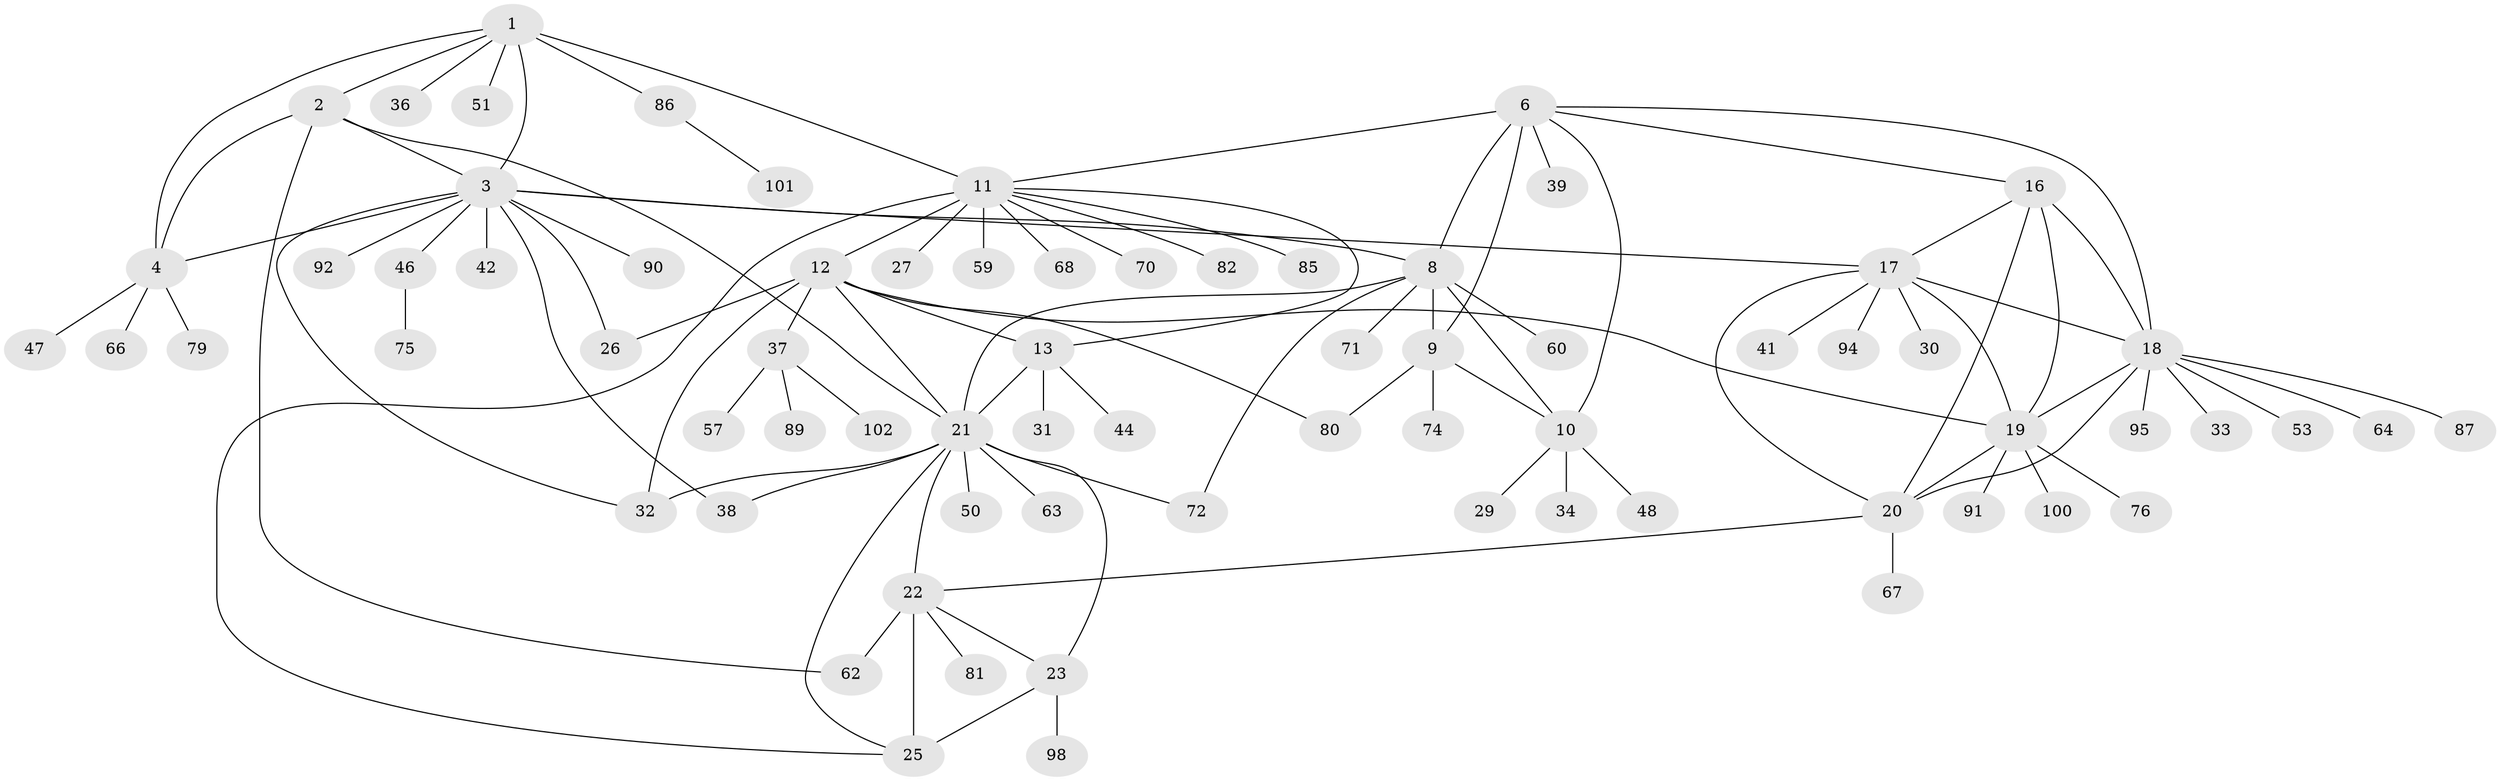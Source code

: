// original degree distribution, {9: 0.049019607843137254, 6: 0.029411764705882353, 7: 0.058823529411764705, 8: 0.029411764705882353, 5: 0.0392156862745098, 11: 0.0196078431372549, 14: 0.00980392156862745, 4: 0.0196078431372549, 2: 0.18627450980392157, 1: 0.5294117647058824, 3: 0.029411764705882353}
// Generated by graph-tools (version 1.1) at 2025/42/03/06/25 10:42:12]
// undirected, 73 vertices, 104 edges
graph export_dot {
graph [start="1"]
  node [color=gray90,style=filled];
  1 [super="+83"];
  2;
  3 [super="+5"];
  4 [super="+61"];
  6 [super="+7"];
  8 [super="+56"];
  9 [super="+49"];
  10 [super="+28"];
  11 [super="+15"];
  12 [super="+14"];
  13 [super="+84"];
  16 [super="+52"];
  17;
  18 [super="+55"];
  19 [super="+78"];
  20 [super="+88"];
  21 [super="+97"];
  22 [super="+24"];
  23 [super="+40"];
  25 [super="+43"];
  26;
  27 [super="+54"];
  29;
  30 [super="+73"];
  31 [super="+35"];
  32 [super="+58"];
  33;
  34;
  36;
  37;
  38 [super="+45"];
  39;
  41;
  42 [super="+77"];
  44;
  46;
  47;
  48;
  50;
  51;
  53 [super="+65"];
  57;
  59;
  60;
  62;
  63 [super="+69"];
  64;
  66;
  67;
  68;
  70 [super="+99"];
  71;
  72;
  74;
  75 [super="+93"];
  76;
  79;
  80;
  81;
  82;
  85;
  86 [super="+96"];
  87;
  89;
  90;
  91;
  92;
  94;
  95;
  98;
  100;
  101;
  102;
  1 -- 2;
  1 -- 3 [weight=2];
  1 -- 4;
  1 -- 36;
  1 -- 51;
  1 -- 86;
  1 -- 11;
  2 -- 3 [weight=2];
  2 -- 4;
  2 -- 21;
  2 -- 62;
  3 -- 4 [weight=2];
  3 -- 17;
  3 -- 26;
  3 -- 32;
  3 -- 38;
  3 -- 42;
  3 -- 8;
  3 -- 46;
  3 -- 90;
  3 -- 92;
  4 -- 47;
  4 -- 79;
  4 -- 66;
  6 -- 8 [weight=2];
  6 -- 9 [weight=2];
  6 -- 10 [weight=2];
  6 -- 39;
  6 -- 18;
  6 -- 11;
  6 -- 16;
  8 -- 9;
  8 -- 10;
  8 -- 21;
  8 -- 71;
  8 -- 72;
  8 -- 60;
  9 -- 10;
  9 -- 74;
  9 -- 80;
  10 -- 29;
  10 -- 34;
  10 -- 48;
  11 -- 12 [weight=4];
  11 -- 13 [weight=2];
  11 -- 27;
  11 -- 85;
  11 -- 68;
  11 -- 70;
  11 -- 82;
  11 -- 25;
  11 -- 59;
  12 -- 13 [weight=2];
  12 -- 19;
  12 -- 21;
  12 -- 26;
  12 -- 32;
  12 -- 80;
  12 -- 37;
  13 -- 31;
  13 -- 44;
  13 -- 21;
  16 -- 17;
  16 -- 18;
  16 -- 19;
  16 -- 20;
  17 -- 18;
  17 -- 19;
  17 -- 20;
  17 -- 30;
  17 -- 41;
  17 -- 94;
  18 -- 19;
  18 -- 20;
  18 -- 33;
  18 -- 53;
  18 -- 64;
  18 -- 87;
  18 -- 95;
  19 -- 20;
  19 -- 76;
  19 -- 91;
  19 -- 100;
  20 -- 67;
  20 -- 22;
  21 -- 22 [weight=2];
  21 -- 23;
  21 -- 25;
  21 -- 38;
  21 -- 50;
  21 -- 63;
  21 -- 72;
  21 -- 32;
  22 -- 23 [weight=2];
  22 -- 25 [weight=2];
  22 -- 81;
  22 -- 62;
  23 -- 25;
  23 -- 98;
  37 -- 57;
  37 -- 89;
  37 -- 102;
  46 -- 75;
  86 -- 101;
}
